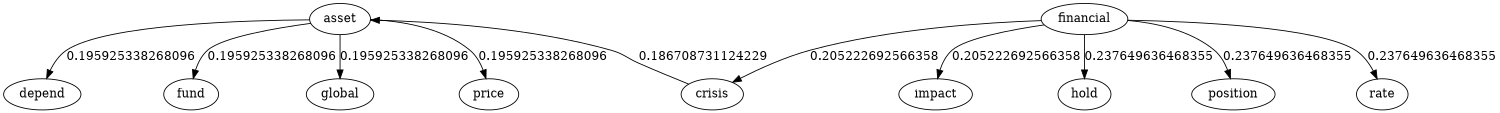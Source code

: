 digraph family {
	size="10,10";
asset->crisis[len=3.93987380662731,label=0.186708731124229,dir=back];
asset->depend[len=3.91222398519571,label=0.195925338268096];
asset->fund[len=3.91222398519571,label=0.195925338268096];
asset->global[len=3.91222398519571,label=0.195925338268096];
asset->price[len=3.91222398519571,label=0.195925338268096];
financial->crisis[len=3.88433192230093,label=0.205222692566358];
financial->impact[len=3.88433192230093,label=0.205222692566358];
financial->hold[len=3.78705109059493,label=0.237649636468355];
financial->position[len=3.78705109059493,label=0.237649636468355];
financial->rate[len=3.78705109059493,label=0.237649636468355];
}
